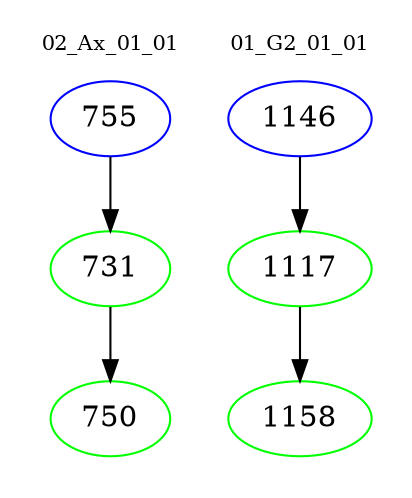 digraph{
subgraph cluster_0 {
color = white
label = "02_Ax_01_01";
fontsize=10;
T0_755 [label="755", color="blue"]
T0_755 -> T0_731 [color="black"]
T0_731 [label="731", color="green"]
T0_731 -> T0_750 [color="black"]
T0_750 [label="750", color="green"]
}
subgraph cluster_1 {
color = white
label = "01_G2_01_01";
fontsize=10;
T1_1146 [label="1146", color="blue"]
T1_1146 -> T1_1117 [color="black"]
T1_1117 [label="1117", color="green"]
T1_1117 -> T1_1158 [color="black"]
T1_1158 [label="1158", color="green"]
}
}
